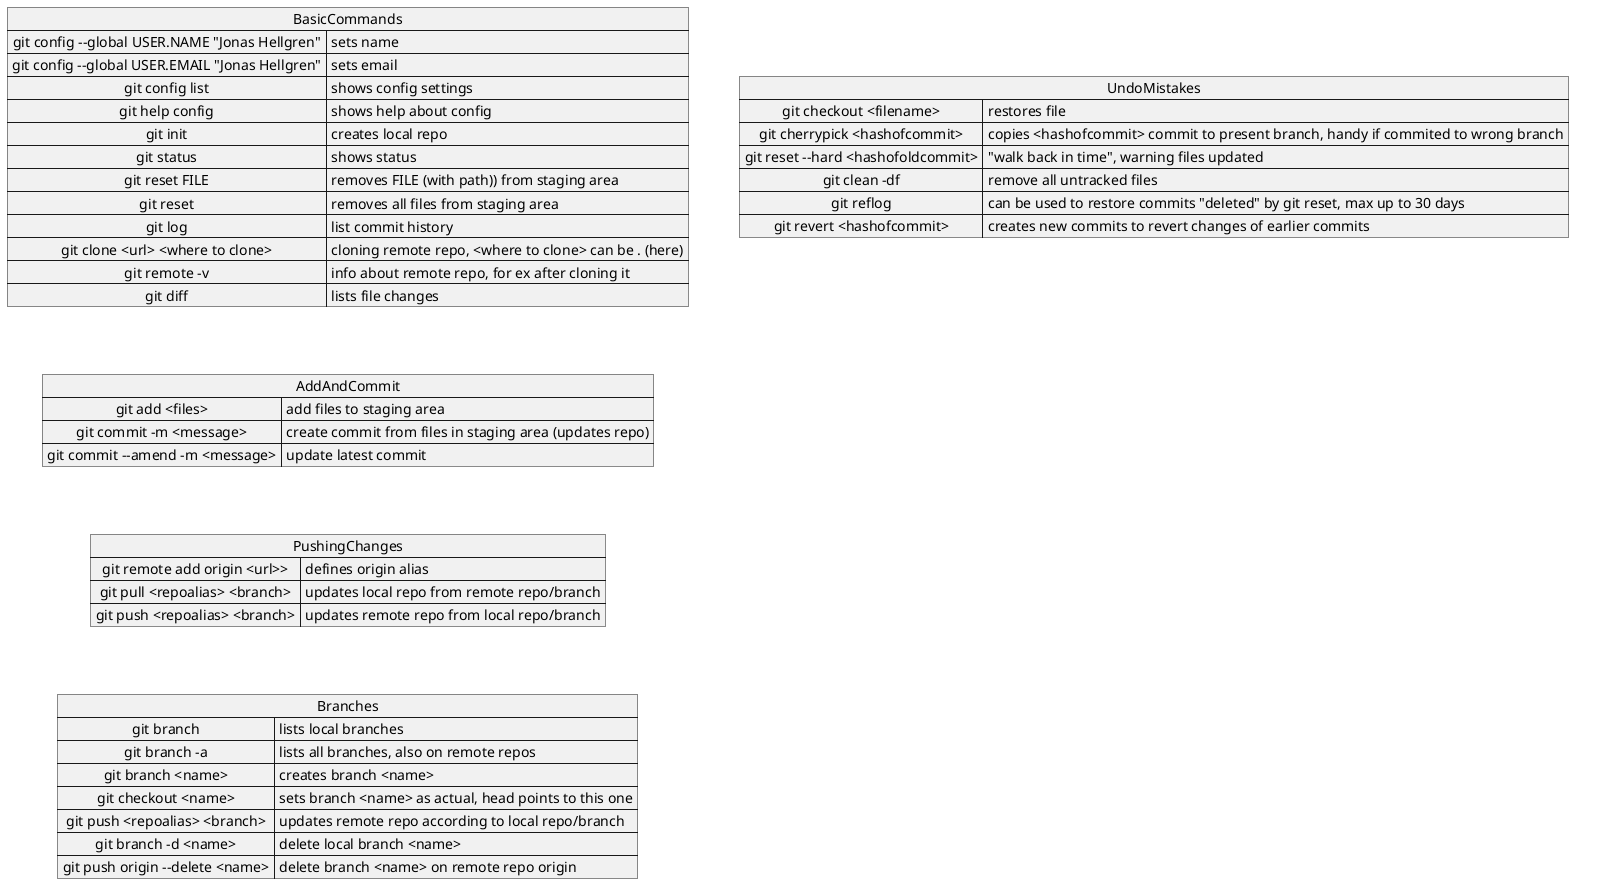 @startuml
map BasicCommands {
 git config --global USER.NAME "Jonas Hellgren" => sets name
 git config --global USER.EMAIL "Jonas Hellgren" => sets email
 git config list => shows config settings
 git help config  => shows help about config
 git init  => creates local repo
 git status  => shows status
 git reset FILE  => removes FILE (with path)) from staging area
 git reset   => removes all files from staging area
 git log   => list commit history
 git clone <url> <where to clone>  => cloning remote repo, <where to clone> can be . (here)
 git remote -v  => info about remote repo, for ex after cloning it
 git diff  => lists file changes
}

map AddAndCommit {
 git add <files>  => add files to staging area
 git commit -m <message>  => create commit from files in staging area (updates repo)
 git commit --amend -m <message>  => update latest commit
}

map PushingChanges {
 git remote add origin <url>>  => defines origin alias
 git pull <repoalias> <branch>  => updates local repo from remote repo/branch
 git push <repoalias> <branch>  => updates remote repo from local repo/branch
}

map Branches {
 git branch => lists local branches
 git branch -a  => lists all branches, also on remote repos
 git branch <name>  => creates branch <name>
 git checkout <name>  => sets branch <name> as actual, head points to this one
 git push <repoalias> <branch>  => updates remote repo according to local repo/branch
 git branch -d <name> => delete local branch <name>
 git push origin --delete <name> => delete branch <name> on remote repo origin
}

map UndoMistakes {
 git checkout <filename>  => restores file
 git cherrypick <hashofcommit>  => copies <hashofcommit> commit to present branch, handy if commited to wrong branch
 git reset --hard <hashofoldcommit>  => "walk back in time", warning files updated
 git clean -df  => remove all untracked files
 git reflog => can be used to restore commits "deleted" by git reset, max up to 30 days
 git revert <hashofcommit> => creates new commits to revert changes of earlier commits
}

BasicCommands --[hidden]> AddAndCommit
AddAndCommit --[hidden]> PushingChanges
PushingChanges --[hidden]> Branches
UndoMistakes --[hidden]> UndoMistakes

@enduml